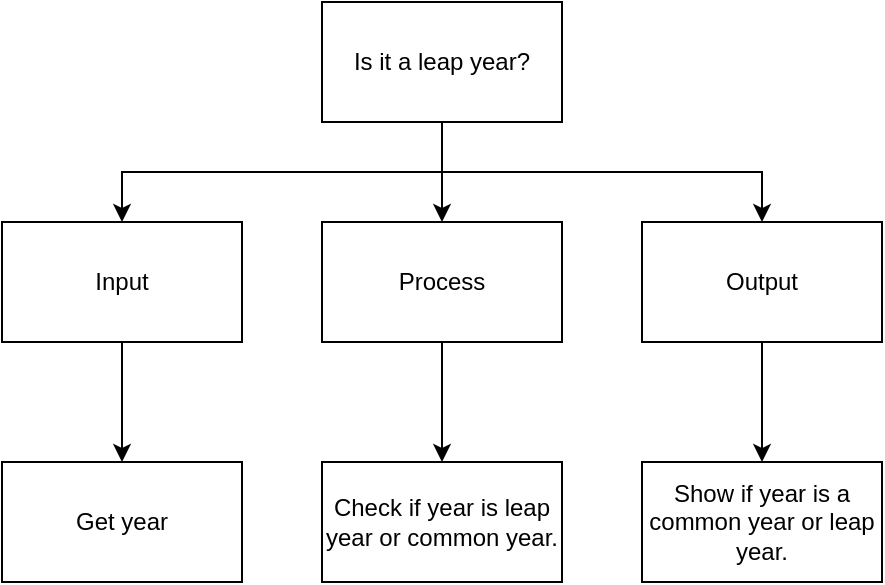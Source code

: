 <mxfile version="14.6.11" type="github">
  <diagram id="LMp1uyV72flOtbx3s6zy" name="Page-1">
    <mxGraphModel dx="582" dy="383" grid="1" gridSize="10" guides="1" tooltips="1" connect="1" arrows="1" fold="1" page="1" pageScale="1" pageWidth="850" pageHeight="1100" math="0" shadow="0">
      <root>
        <mxCell id="0" />
        <mxCell id="1" parent="0" />
        <mxCell id="Edq-G2Y9Ox4geMTukykN-8" style="edgeStyle=orthogonalEdgeStyle;rounded=0;orthogonalLoop=1;jettySize=auto;html=1;exitX=0.5;exitY=1;exitDx=0;exitDy=0;entryX=0.5;entryY=0;entryDx=0;entryDy=0;" edge="1" parent="1" source="Edq-G2Y9Ox4geMTukykN-1" target="Edq-G2Y9Ox4geMTukykN-3">
          <mxGeometry relative="1" as="geometry" />
        </mxCell>
        <mxCell id="Edq-G2Y9Ox4geMTukykN-9" style="edgeStyle=orthogonalEdgeStyle;rounded=0;orthogonalLoop=1;jettySize=auto;html=1;exitX=0.5;exitY=1;exitDx=0;exitDy=0;entryX=0.5;entryY=0;entryDx=0;entryDy=0;" edge="1" parent="1" source="Edq-G2Y9Ox4geMTukykN-1" target="Edq-G2Y9Ox4geMTukykN-2">
          <mxGeometry relative="1" as="geometry" />
        </mxCell>
        <mxCell id="Edq-G2Y9Ox4geMTukykN-10" style="edgeStyle=orthogonalEdgeStyle;rounded=0;orthogonalLoop=1;jettySize=auto;html=1;exitX=0.5;exitY=1;exitDx=0;exitDy=0;entryX=0.5;entryY=0;entryDx=0;entryDy=0;" edge="1" parent="1" source="Edq-G2Y9Ox4geMTukykN-1" target="Edq-G2Y9Ox4geMTukykN-4">
          <mxGeometry relative="1" as="geometry" />
        </mxCell>
        <mxCell id="Edq-G2Y9Ox4geMTukykN-1" value="Is it a leap year?" style="rounded=0;whiteSpace=wrap;html=1;" vertex="1" parent="1">
          <mxGeometry x="240" y="170" width="120" height="60" as="geometry" />
        </mxCell>
        <mxCell id="Edq-G2Y9Ox4geMTukykN-11" style="edgeStyle=orthogonalEdgeStyle;rounded=0;orthogonalLoop=1;jettySize=auto;html=1;exitX=0.5;exitY=1;exitDx=0;exitDy=0;entryX=0.5;entryY=0;entryDx=0;entryDy=0;" edge="1" parent="1" source="Edq-G2Y9Ox4geMTukykN-2" target="Edq-G2Y9Ox4geMTukykN-5">
          <mxGeometry relative="1" as="geometry" />
        </mxCell>
        <mxCell id="Edq-G2Y9Ox4geMTukykN-2" value="Input" style="rounded=0;whiteSpace=wrap;html=1;" vertex="1" parent="1">
          <mxGeometry x="80" y="280" width="120" height="60" as="geometry" />
        </mxCell>
        <mxCell id="Edq-G2Y9Ox4geMTukykN-12" style="edgeStyle=orthogonalEdgeStyle;rounded=0;orthogonalLoop=1;jettySize=auto;html=1;exitX=0.5;exitY=1;exitDx=0;exitDy=0;entryX=0.5;entryY=0;entryDx=0;entryDy=0;" edge="1" parent="1" source="Edq-G2Y9Ox4geMTukykN-3" target="Edq-G2Y9Ox4geMTukykN-6">
          <mxGeometry relative="1" as="geometry" />
        </mxCell>
        <mxCell id="Edq-G2Y9Ox4geMTukykN-3" value="Process" style="rounded=0;whiteSpace=wrap;html=1;" vertex="1" parent="1">
          <mxGeometry x="240" y="280" width="120" height="60" as="geometry" />
        </mxCell>
        <mxCell id="Edq-G2Y9Ox4geMTukykN-13" style="edgeStyle=orthogonalEdgeStyle;rounded=0;orthogonalLoop=1;jettySize=auto;html=1;exitX=0.5;exitY=1;exitDx=0;exitDy=0;entryX=0.5;entryY=0;entryDx=0;entryDy=0;" edge="1" parent="1" source="Edq-G2Y9Ox4geMTukykN-4" target="Edq-G2Y9Ox4geMTukykN-7">
          <mxGeometry relative="1" as="geometry" />
        </mxCell>
        <mxCell id="Edq-G2Y9Ox4geMTukykN-4" value="Output" style="rounded=0;whiteSpace=wrap;html=1;" vertex="1" parent="1">
          <mxGeometry x="400" y="280" width="120" height="60" as="geometry" />
        </mxCell>
        <mxCell id="Edq-G2Y9Ox4geMTukykN-5" value="Get year" style="rounded=0;whiteSpace=wrap;html=1;" vertex="1" parent="1">
          <mxGeometry x="80" y="400" width="120" height="60" as="geometry" />
        </mxCell>
        <mxCell id="Edq-G2Y9Ox4geMTukykN-6" value="Check if year is leap year or common year." style="rounded=0;whiteSpace=wrap;html=1;" vertex="1" parent="1">
          <mxGeometry x="240" y="400" width="120" height="60" as="geometry" />
        </mxCell>
        <mxCell id="Edq-G2Y9Ox4geMTukykN-7" value="Show if year is a common year or leap year." style="rounded=0;whiteSpace=wrap;html=1;" vertex="1" parent="1">
          <mxGeometry x="400" y="400" width="120" height="60" as="geometry" />
        </mxCell>
      </root>
    </mxGraphModel>
  </diagram>
</mxfile>
